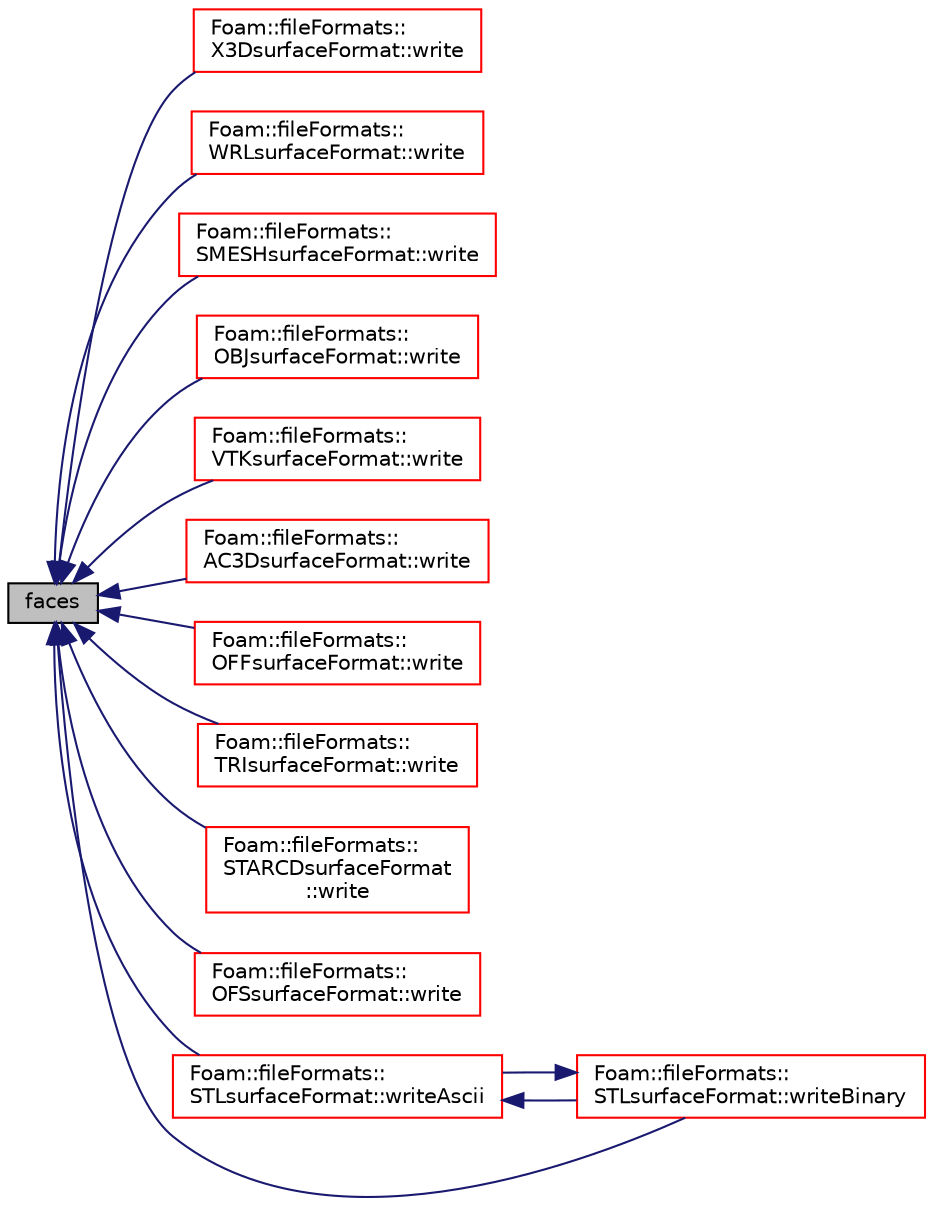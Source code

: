 digraph "faces"
{
  bgcolor="transparent";
  edge [fontname="Helvetica",fontsize="10",labelfontname="Helvetica",labelfontsize="10"];
  node [fontname="Helvetica",fontsize="10",shape=record];
  rankdir="LR";
  Node200 [label="faces",height=0.2,width=0.4,color="black", fillcolor="grey75", style="filled", fontcolor="black"];
  Node200 -> Node201 [dir="back",color="midnightblue",fontsize="10",style="solid",fontname="Helvetica"];
  Node201 [label="Foam::fileFormats::\lX3DsurfaceFormat::write",height=0.2,width=0.4,color="red",URL="$a30941.html#a2a1e1394d9dd8932b738248c123a267f",tooltip="Write surface mesh components by proxy. "];
  Node200 -> Node205 [dir="back",color="midnightblue",fontsize="10",style="solid",fontname="Helvetica"];
  Node205 [label="Foam::fileFormats::\lWRLsurfaceFormat::write",height=0.2,width=0.4,color="red",URL="$a30933.html#a2a1e1394d9dd8932b738248c123a267f",tooltip="Write surface mesh components by proxy. "];
  Node200 -> Node209 [dir="back",color="midnightblue",fontsize="10",style="solid",fontname="Helvetica"];
  Node209 [label="Foam::fileFormats::\lSMESHsurfaceFormat::write",height=0.2,width=0.4,color="red",URL="$a30885.html#a2a1e1394d9dd8932b738248c123a267f",tooltip="Write surface mesh components by proxy. "];
  Node200 -> Node213 [dir="back",color="midnightblue",fontsize="10",style="solid",fontname="Helvetica"];
  Node213 [label="Foam::fileFormats::\lOBJsurfaceFormat::write",height=0.2,width=0.4,color="red",URL="$a30869.html#a2a1e1394d9dd8932b738248c123a267f",tooltip="Write surface mesh components by proxy. "];
  Node200 -> Node218 [dir="back",color="midnightblue",fontsize="10",style="solid",fontname="Helvetica"];
  Node218 [label="Foam::fileFormats::\lVTKsurfaceFormat::write",height=0.2,width=0.4,color="red",URL="$a30925.html#a2a1e1394d9dd8932b738248c123a267f",tooltip="Write surface mesh components by proxy. "];
  Node200 -> Node223 [dir="back",color="midnightblue",fontsize="10",style="solid",fontname="Helvetica"];
  Node223 [label="Foam::fileFormats::\lAC3DsurfaceFormat::write",height=0.2,width=0.4,color="red",URL="$a30849.html#a2a1e1394d9dd8932b738248c123a267f",tooltip="Write surface mesh components by proxy. "];
  Node200 -> Node228 [dir="back",color="midnightblue",fontsize="10",style="solid",fontname="Helvetica"];
  Node228 [label="Foam::fileFormats::\lOFFsurfaceFormat::write",height=0.2,width=0.4,color="red",URL="$a30873.html#a2a1e1394d9dd8932b738248c123a267f",tooltip="Write surface mesh components by proxy. "];
  Node200 -> Node233 [dir="back",color="midnightblue",fontsize="10",style="solid",fontname="Helvetica"];
  Node233 [label="Foam::fileFormats::\lTRIsurfaceFormat::write",height=0.2,width=0.4,color="red",URL="$a30917.html#a2a1e1394d9dd8932b738248c123a267f",tooltip="Write surface mesh components by proxy. "];
  Node200 -> Node238 [dir="back",color="midnightblue",fontsize="10",style="solid",fontname="Helvetica"];
  Node238 [label="Foam::fileFormats::\lSTARCDsurfaceFormat\l::write",height=0.2,width=0.4,color="red",URL="$a30889.html#a2a1e1394d9dd8932b738248c123a267f",tooltip="Write surface mesh components by proxy. "];
  Node200 -> Node243 [dir="back",color="midnightblue",fontsize="10",style="solid",fontname="Helvetica"];
  Node243 [label="Foam::fileFormats::\lOFSsurfaceFormat::write",height=0.2,width=0.4,color="red",URL="$a30877.html#a2a1e1394d9dd8932b738248c123a267f",tooltip="Write surface mesh components by proxy. "];
  Node200 -> Node247 [dir="back",color="midnightblue",fontsize="10",style="solid",fontname="Helvetica"];
  Node247 [label="Foam::fileFormats::\lSTLsurfaceFormat::writeAscii",height=0.2,width=0.4,color="red",URL="$a30901.html#a9ed2139058d6a7dca0edb4f9c88e6599",tooltip="Write surface mesh components by proxy (as ASCII) "];
  Node247 -> Node251 [dir="back",color="midnightblue",fontsize="10",style="solid",fontname="Helvetica"];
  Node251 [label="Foam::fileFormats::\lSTLsurfaceFormat::writeBinary",height=0.2,width=0.4,color="red",URL="$a30901.html#a3c9f7310b853c8ab0e75e5f2db117e7c",tooltip="Write surface mesh components by proxy (as BINARY) "];
  Node251 -> Node247 [dir="back",color="midnightblue",fontsize="10",style="solid",fontname="Helvetica"];
  Node200 -> Node251 [dir="back",color="midnightblue",fontsize="10",style="solid",fontname="Helvetica"];
}
